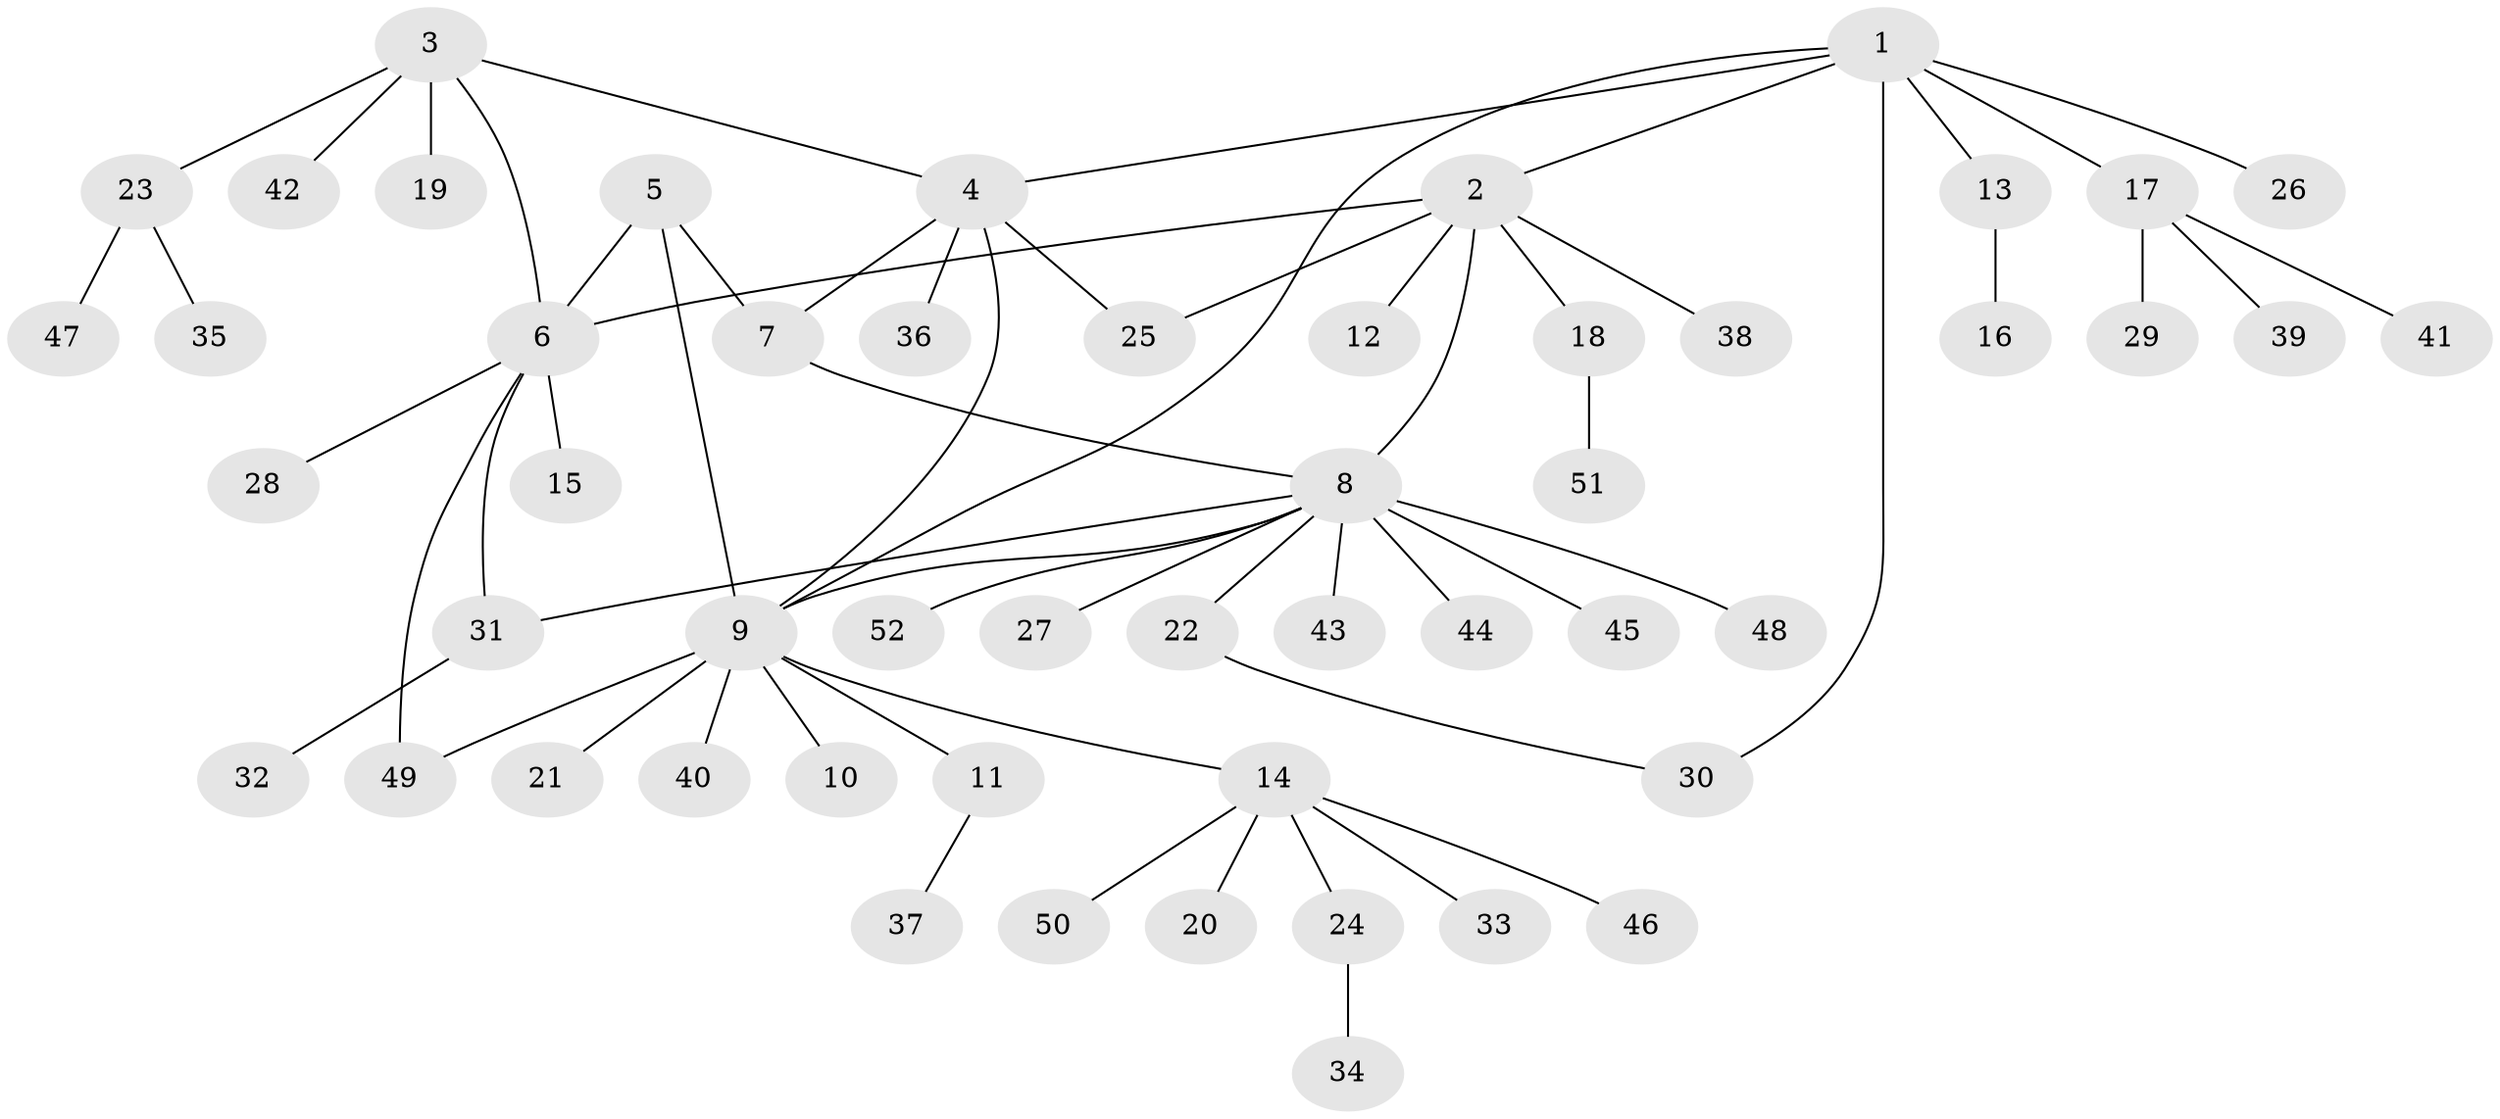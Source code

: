 // Generated by graph-tools (version 1.1) at 2025/26/03/09/25 03:26:34]
// undirected, 52 vertices, 61 edges
graph export_dot {
graph [start="1"]
  node [color=gray90,style=filled];
  1;
  2;
  3;
  4;
  5;
  6;
  7;
  8;
  9;
  10;
  11;
  12;
  13;
  14;
  15;
  16;
  17;
  18;
  19;
  20;
  21;
  22;
  23;
  24;
  25;
  26;
  27;
  28;
  29;
  30;
  31;
  32;
  33;
  34;
  35;
  36;
  37;
  38;
  39;
  40;
  41;
  42;
  43;
  44;
  45;
  46;
  47;
  48;
  49;
  50;
  51;
  52;
  1 -- 2;
  1 -- 4;
  1 -- 9;
  1 -- 13;
  1 -- 17;
  1 -- 26;
  1 -- 30;
  2 -- 6;
  2 -- 8;
  2 -- 12;
  2 -- 18;
  2 -- 25;
  2 -- 38;
  3 -- 4;
  3 -- 6;
  3 -- 19;
  3 -- 23;
  3 -- 42;
  4 -- 7;
  4 -- 9;
  4 -- 25;
  4 -- 36;
  5 -- 6;
  5 -- 7;
  5 -- 9;
  6 -- 15;
  6 -- 28;
  6 -- 31;
  6 -- 49;
  7 -- 8;
  8 -- 9;
  8 -- 22;
  8 -- 27;
  8 -- 31;
  8 -- 43;
  8 -- 44;
  8 -- 45;
  8 -- 48;
  8 -- 52;
  9 -- 10;
  9 -- 11;
  9 -- 14;
  9 -- 21;
  9 -- 40;
  9 -- 49;
  11 -- 37;
  13 -- 16;
  14 -- 20;
  14 -- 24;
  14 -- 33;
  14 -- 46;
  14 -- 50;
  17 -- 29;
  17 -- 39;
  17 -- 41;
  18 -- 51;
  22 -- 30;
  23 -- 35;
  23 -- 47;
  24 -- 34;
  31 -- 32;
}
